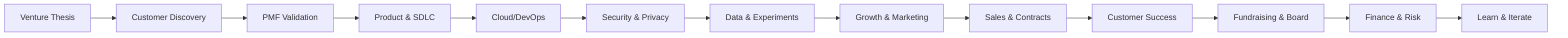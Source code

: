 flowchart LR
  THESIS[Venture Thesis] --> DISC[Customer Discovery]
  DISC --> PMF[PMF Validation]
  PMF --> PROD[Product & SDLC]
  PROD --> DEVOPS[Cloud/DevOps]
  DEVOPS --> SEC[Security & Privacy]
  SEC --> DATA[Data & Experiments]
  DATA --> GROWTH[Growth & Marketing]
  GROWTH --> SALES[Sales & Contracts]
  SALES --> CS[Customer Success]
  CS --> FUND[Fundraising & Board]
  FUND --> FIN[Finance & Risk]
  FIN --> LEARN[Learn & Iterate]
